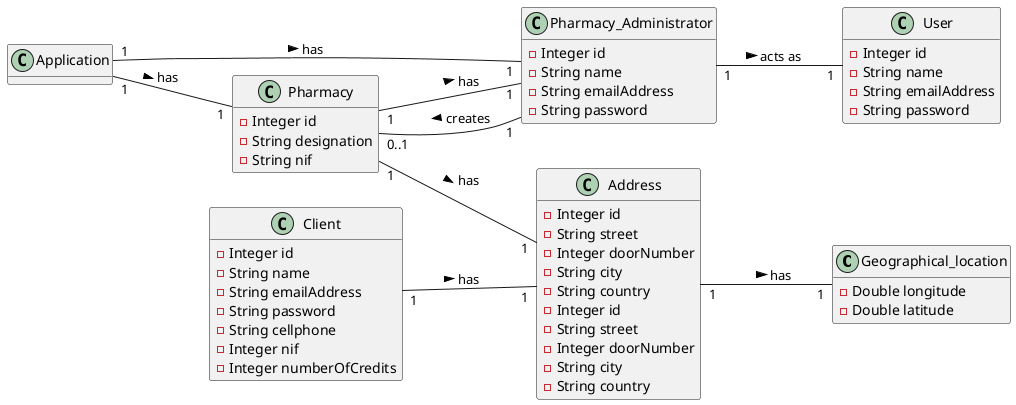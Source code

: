 @startuml
hide methods
left to right direction

class Geographical_location {
    -Double longitude
    -Double latitude
}
class Application {}

class Pharmacy_Administrator {
    -Integer id
    -String name
    -String emailAddress
    -String password
}
class Address {
    -Integer id
    -String street
    -Integer doorNumber
    -String city
    -String country
}

class Pharmacy {
    -Integer id
    -String designation
    -String nif
}
class Client {
    -Integer id
    -String name
    -String emailAddress
    -String password
    -String cellphone
    -Integer nif
    -Integer numberOfCredits
}


class User {
    -Integer id
    -String name
    -String emailAddress
    -String password
}

class Address {
    -Integer id
    -String street
    -Integer doorNumber
    -String city
    -String country
}


Application "1" -- "1" Pharmacy_Administrator: has >
Application "1" -- "1" Pharmacy: has >

Pharmacy_Administrator "1" -- "1" User: acts as >
Pharmacy_Administrator "1" -- "0..1" Pharmacy: creates >

Address "1" -- "1" Geographical_location: has >

Pharmacy "1" -- "1" Pharmacy_Administrator: has >
Pharmacy "1" -- "1" Address: has >

Client "1" -- "1" Address: has >

@enduml
